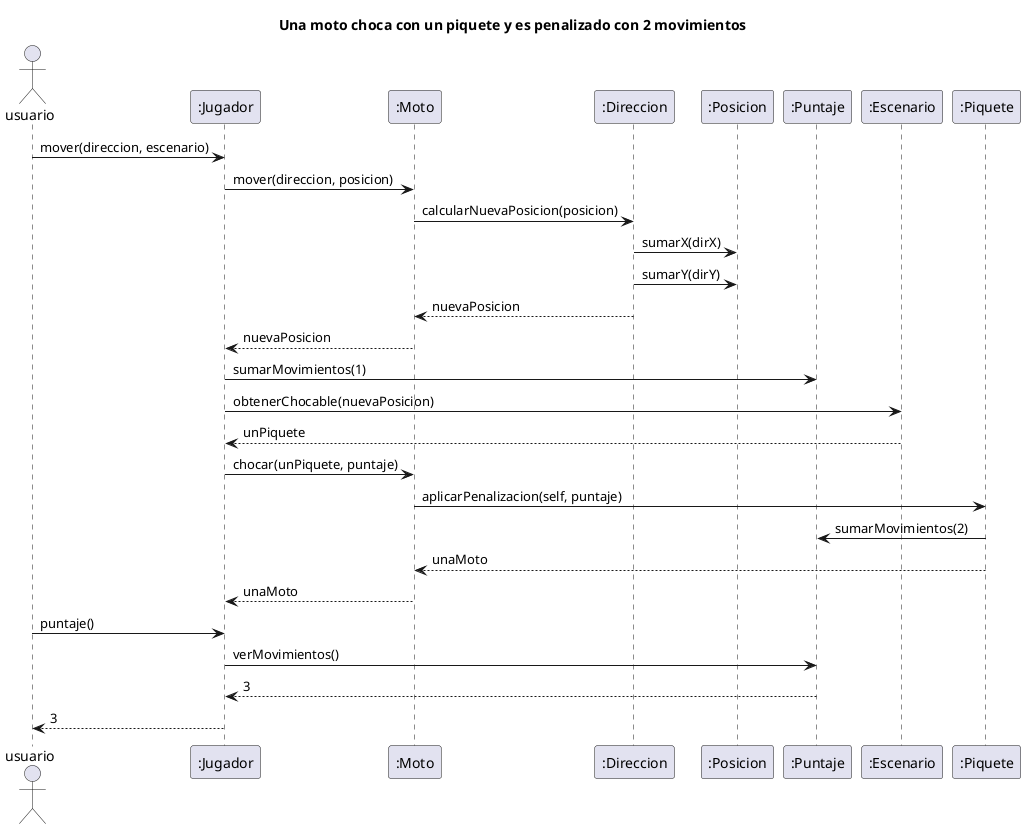 @startuml
title Una moto choca con un piquete y es penalizado con 2 movimientos

Actor usuario

"usuario" -> ":Jugador": mover(direccion, escenario)
":Jugador" -> ":Moto": mover(direccion, posicion)
":Moto" -> ":Direccion": calcularNuevaPosicion(posicion)
":Direccion" -> ":Posicion": sumarX(dirX)
":Direccion" -> ":Posicion": sumarY(dirY)
":Direccion" --> ":Moto": nuevaPosicion
":Moto" --> ":Jugador": nuevaPosicion
":Jugador" -> ":Puntaje": sumarMovimientos(1)
":Jugador" -> ":Escenario": obtenerChocable(nuevaPosicion)
":Escenario" --> ":Jugador": unPiquete
":Jugador" -> ":Moto": chocar(unPiquete, puntaje)
":Moto" -> ":Piquete": aplicarPenalizacion(self, puntaje)
":Piquete" -> ":Puntaje" : sumarMovimientos(2)
":Piquete" --> ":Moto" : unaMoto
":Moto" --> ":Jugador" : unaMoto

"usuario" -> ":Jugador": puntaje()
":Jugador" -> ":Puntaje": verMovimientos()
return 3
":Jugador" --> "usuario" : 3

@enduml